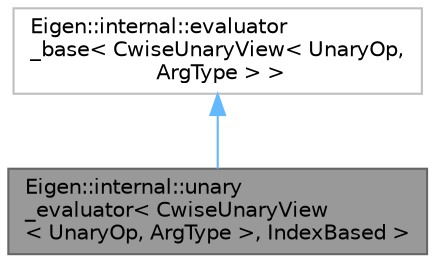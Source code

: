 digraph "Eigen::internal::unary_evaluator&lt; CwiseUnaryView&lt; UnaryOp, ArgType &gt;, IndexBased &gt;"
{
 // LATEX_PDF_SIZE
  bgcolor="transparent";
  edge [fontname=Helvetica,fontsize=10,labelfontname=Helvetica,labelfontsize=10];
  node [fontname=Helvetica,fontsize=10,shape=box,height=0.2,width=0.4];
  Node1 [id="Node000001",label="Eigen::internal::unary\l_evaluator\< CwiseUnaryView\l\< UnaryOp, ArgType \>, IndexBased \>",height=0.2,width=0.4,color="gray40", fillcolor="grey60", style="filled", fontcolor="black",tooltip=" "];
  Node2 -> Node1 [id="edge1_Node000001_Node000002",dir="back",color="steelblue1",style="solid",tooltip=" "];
  Node2 [id="Node000002",label="Eigen::internal::evaluator\l_base\< CwiseUnaryView\< UnaryOp,\l ArgType \> \>",height=0.2,width=0.4,color="grey75", fillcolor="white", style="filled",URL="$structEigen_1_1internal_1_1evaluator__base.html",tooltip=" "];
}
